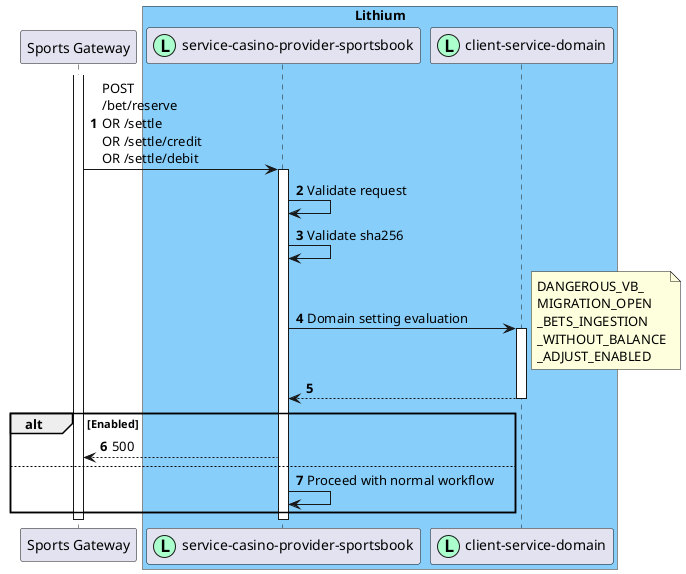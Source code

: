 [plantuml]
----
@startuml

!define p(name, alias) participant "name" as alias << (L,#AAFFCC) >>
!define pn(name, alias) participant "name" as alias << (L,#FFAAAA) >>
!define q(name, alias) queue "name" as alias << (L,#AAFFCC) >>
!define qn(name, alias) queue "name" as alias << (L,#FFAAAA) >>

autonumber

participant "Sports Gateway" as sportsGateway

box "Lithium" #LightSkyBlue
p("service-casino-provider-sportsbook", scpSportsbook)
p("client-service-domain", clientServiceDomain)
end box

activate sportsGateway
sportsGateway -> scpSportsbook: POST \n/bet/reserve \nOR /settle \nOR /settle/credit \nOR /settle/debit

activate scpSportsbook
scpSportsbook -> scpSportsbook: Validate request

scpSportsbook -> scpSportsbook: Validate sha256

scpSportsbook -> clientServiceDomain: Domain setting evaluation

activate clientServiceDomain

note right
DANGEROUS_VB_
MIGRATION_OPEN
_BETS_INGESTION
_WITHOUT_BALANCE
_ADJUST_ENABLED
end note

clientServiceDomain --> scpSportsbook

deactivate clientServiceDomain

alt Enabled
    scpSportsbook --> sportsGateway: 500

else
    scpSportsbook -> scpSportsbook: Proceed with normal workflow
end

deactivate scpSportsbook

deactivate sportsGateway

@enduml
----
[plantuml]